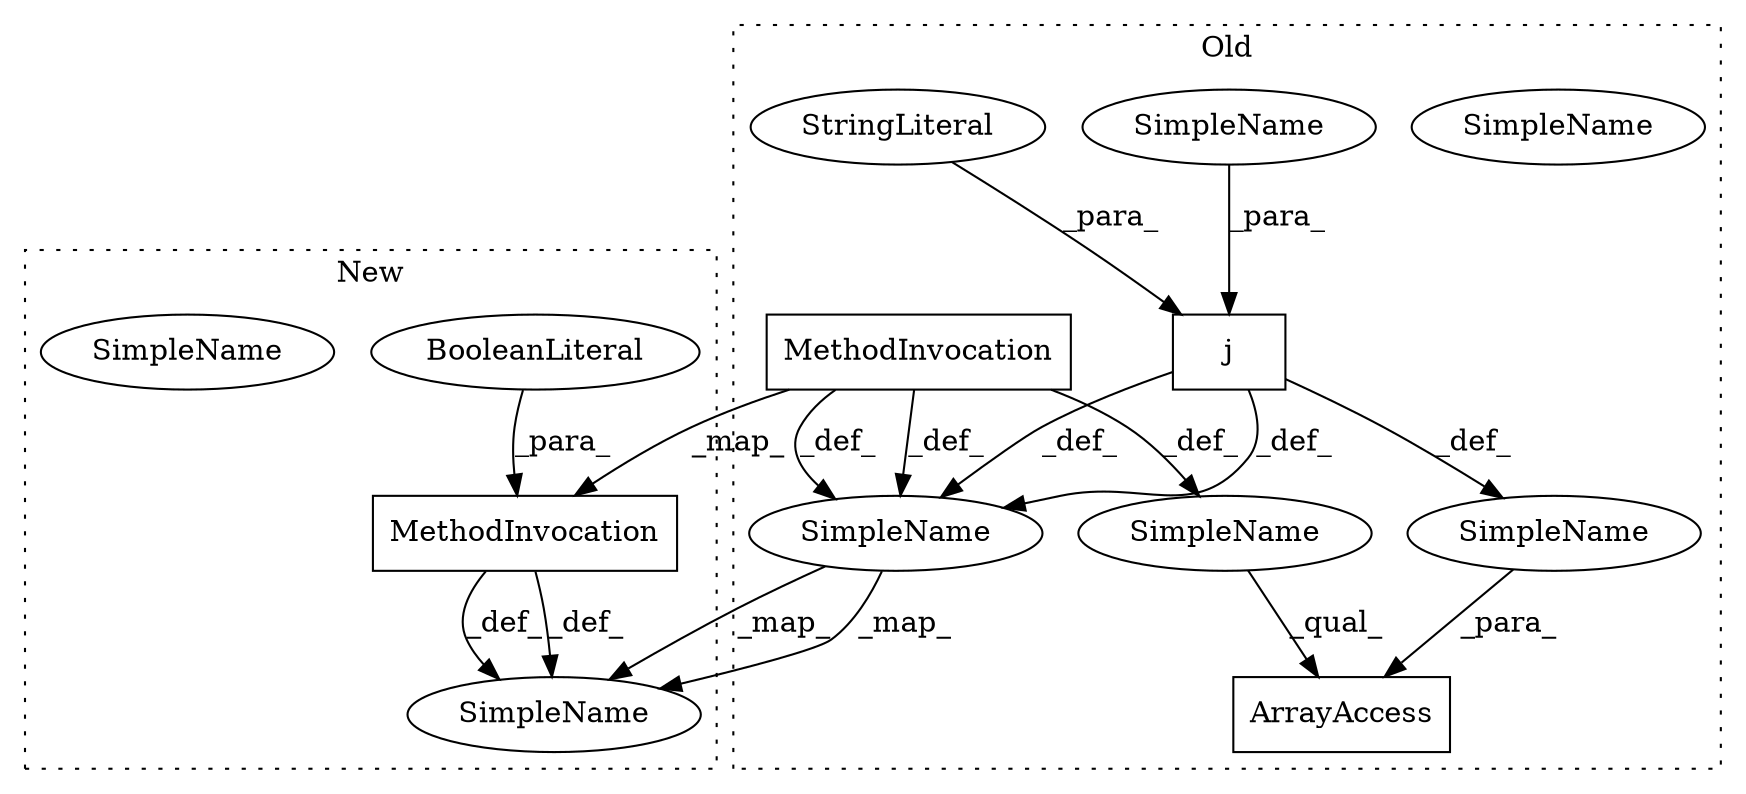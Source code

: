 digraph G {
subgraph cluster0 {
1 [label="ArrayAccess" a="2" s="1705,1758" l="20,2" shape="box"];
4 [label="MethodInvocation" a="32" s="1705,1718" l="10,1" shape="box"];
5 [label="SimpleName" a="42" s="1688" l="11" shape="ellipse"];
6 [label="SimpleName" a="42" s="" l="" shape="ellipse"];
9 [label="SimpleName" a="42" s="1725" l="4" shape="ellipse"];
10 [label="SimpleName" a="42" s="" l="" shape="ellipse"];
11 [label="SimpleName" a="42" s="1688" l="11" shape="ellipse"];
12 [label="StringLiteral" a="45" s="1742" l="16" shape="ellipse"];
13 [label="j" a="106" s="1725" l="33" shape="box"];
label = "Old";
style="dotted";
}
subgraph cluster1 {
2 [label="BooleanLiteral" a="9" s="1734" l="4" shape="ellipse"];
3 [label="MethodInvocation" a="32" s="1720,1738" l="10,1" shape="box"];
7 [label="SimpleName" a="42" s="1703" l="11" shape="ellipse"];
8 [label="SimpleName" a="42" s="1703" l="11" shape="ellipse"];
label = "New";
style="dotted";
}
2 -> 3 [label="_para_"];
3 -> 8 [label="_def_"];
3 -> 8 [label="_def_"];
4 -> 3 [label="_map_"];
4 -> 11 [label="_def_"];
4 -> 6 [label="_def_"];
4 -> 11 [label="_def_"];
6 -> 1 [label="_qual_"];
9 -> 13 [label="_para_"];
10 -> 1 [label="_para_"];
11 -> 8 [label="_map_"];
11 -> 8 [label="_map_"];
12 -> 13 [label="_para_"];
13 -> 10 [label="_def_"];
13 -> 11 [label="_def_"];
13 -> 11 [label="_def_"];
}